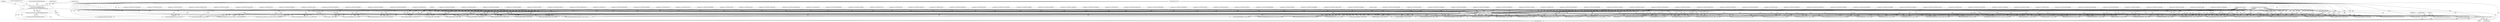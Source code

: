 digraph "0_libming_2be22fcf56a223dafe8de0e8a20fe20e8bbdb0b9@pointer" {
"1000251" [label="(Call,decompileINITOBJECT(n, actions, maxn))"];
"1000125" [label="(Call,OpCode(actions, n, maxn))"];
"1000102" [label="(MethodParameterIn,SWF_ACTION *actions)"];
"1000105" [label="(Call,fprintf(stderr,\"%d:\tACTION[%3.3d]: %s\n\",\n \t        actions[n].SWF_ACTIONRECORD.Offset, n, \n \t        actionName(actions[n].SWF_ACTIONRECORD.ActionCode)))"];
"1000101" [label="(MethodParameterIn,int n)"];
"1000116" [label="(Call,actionName(actions[n].SWF_ACTIONRECORD.ActionCode))"];
"1000103" [label="(MethodParameterIn,int maxn)"];
"1000133" [label="(JumpTarget,case SWFACTION_CONSTANTPOOL:)"];
"1000124" [label="(ControlStructure,switch(OpCode(actions, n, maxn)))"];
"1000177" [label="(JumpTarget,case SWFACTION_GETURL:)"];
"1000629" [label="(JumpTarget,case SWFACTION_THROW:)"];
"1000438" [label="(Call,decompileArithmeticOp(n, actions, maxn))"];
"1000388" [label="(JumpTarget,case SWFACTION_DEFINEFUNCTION:)"];
"1000279" [label="(Call,decompileSETMEMBER(n, actions, maxn))"];
"1000573" [label="(Call,decompile_Null_ArgBuiltInFunctionCall(n, actions, maxn,\"toggleHighQuality\"))"];
"1000420" [label="(JumpTarget,case SWFACTION_SUBTRACT:)"];
"1000597" [label="(JumpTarget,case SWFACTION_DUPLICATECLIP:)"];
"1000252" [label="(Identifier,n)"];
"1000536" [label="(JumpTarget,case SWFACTION_STOP:)"];
"1000416" [label="(JumpTarget,case SWFACTION_SHIFTRIGHT:)"];
"1000623" [label="(JumpTarget,case SWFACTION_CASTOP:)"];
"1000264" [label="(JumpTarget,case SWFACTION_NEWMETHOD:)"];
"1000642" [label="(Call,outputSWF_ACTION(n,&actions[n]))"];
"1000552" [label="(Call,decompile_Null_ArgBuiltInFunctionCall(n, actions, maxn,\"prevFrame\"))"];
"1000257" [label="(JumpTarget,case SWFACTION_NEWOBJECT:)"];
"1000503" [label="(Call,decompileSingleArgBuiltInFunctionCall(n, actions, maxn,\"String\"))"];
"1000357" [label="(Call,decompileIF(n, actions, maxn))"];
"1000250" [label="(JumpTarget,case SWFACTION_INITOBJECT:)"];
"1000129" [label="(Block,)"];
"1000417" [label="(JumpTarget,case SWFACTION_SHIFTRIGHT2:)"];
"1000272" [label="(Call,decompileGETMEMBER(n, actions, maxn))"];
"1000442" [label="(JumpTarget,case SWFACTION_POP:)"];
"1000127" [label="(Identifier,n)"];
"1000510" [label="(Call,decompileSingleArgBuiltInFunctionCall(n, actions, maxn,\"Number\"))"];
"1000201" [label="(JumpTarget,case SWFACTION_STACKSWAP:)"];
"1000428" [label="(JumpTarget,case SWFACTION_EQUALS2:)"];
"1000375" [label="(JumpTarget,case SWFACTION_ENUMERATE2 :)"];
"1000301" [label="(Call,decompileSETVARIABLE(n, actions, maxn, 1))"];
"1000432" [label="(JumpTarget,case SWFACTION_GREATER:)"];
"1000473" [label="(JumpTarget,case SWFACTION_TYPEOF:)"];
"1000362" [label="(Call,decompileWITH(n, actions, maxn))"];
"1000434" [label="(JumpTarget,case SWFACTION_STRINGEQ:)"];
"1000225" [label="(Call,decompileGETTIME(n, actions, maxn))"];
"1000308" [label="(JumpTarget,case SWFACTION_DEFINELOCAL2:)"];
"1000355" [label="(JumpTarget,case SWFACTION_IF:)"];
"1000612" [label="(Call,decompileSETTARGET(n, actions, maxn,1))"];
"1000426" [label="(JumpTarget,case SWFACTION_BITWISEXOR:)"];
"1000404" [label="(Call,decompileCALLFUNCTION(n, actions, maxn))"];
"1000322" [label="(JumpTarget,case SWFACTION_INCREMENT:)"];
"1000185" [label="(JumpTarget,case SWFACTION_PUSH:)"];
"1000423" [label="(JumpTarget,case SWFACTION_MODULO:)"];
"1000209" [label="(JumpTarget,case SWFACTION_SETPROPERTY:)"];
"1000361" [label="(JumpTarget,case SWFACTION_WITH:)"];
"1000258" [label="(Call,decompileNEWOBJECT(n, actions, maxn))"];
"1000116" [label="(Call,actionName(actions[n].SWF_ACTIONRECORD.ActionCode))"];
"1000330" [label="(Call,decompileSTOREREGISTER(n, actions, maxn))"];
"1000496" [label="(Call,decompileSingleArgBuiltInFunctionCall(n, actions, maxn,\"int\"))"];
"1000336" [label="(JumpTarget,case SWFACTION_JUMP:)"];
"1000564" [label="(JumpTarget,case SWFACTION_STOPSOUNDS:)"];
"1000265" [label="(Call,decompileNEWMETHOD(n, actions, maxn))"];
"1000517" [label="(Call,decompileSingleArgBuiltInFunctionCall(n, actions, maxn,\"random\"))"];
"1000329" [label="(JumpTarget,case SWFACTION_STOREREGISTER:)"];
"1000524" [label="(Call,decompileSingleArgBuiltInFunctionCall(n, actions, maxn,\"length\"))"];
"1000480" [label="(JumpTarget,case SWFACTION_ORD:)"];
"1000324" [label="(Call,decompileINCR_DECR(n, actions, maxn,1))"];
"1000286" [label="(Call,decompileGETVARIABLE(n, actions, maxn))"];
"1000253" [label="(Identifier,actions)"];
"1000424" [label="(JumpTarget,case SWFACTION_BITWISEAND:)"];
"1000115" [label="(Identifier,n)"];
"1000625" [label="(Call,decompileCAST(n, actions, maxn))"];
"1000433" [label="(JumpTarget,case SWFACTION_LESSTHAN:)"];
"1000230" [label="(Call,decompileTRACE(n, actions, maxn))"];
"1000429" [label="(JumpTarget,case SWFACTION_LESS2:)"];
"1000105" [label="(Call,fprintf(stderr,\"%d:\tACTION[%3.3d]: %s\n\",\n \t        actions[n].SWF_ACTIONRECORD.Offset, n, \n \t        actionName(actions[n].SWF_ACTIONRECORD.ActionCode)))"];
"1000418" [label="(JumpTarget,case SWFACTION_ADD:)"];
"1000217" [label="(Call,decompileGETPROPERTY(n, actions, maxn))"];
"1000157" [label="(Call,decompileGOTOFRAME2(n, actions, maxn))"];
"1000415" [label="(JumpTarget,case SWFACTION_SHIFTLEFT:)"];
"1000419" [label="(JumpTarget,case SWFACTION_ADD2:)"];
"1000550" [label="(JumpTarget,case SWFACTION_PREVFRAME:)"];
"1000410" [label="(Call,decompileCALLMETHOD(n, actions, maxn))"];
"1000229" [label="(JumpTarget,case SWFACTION_TRACE:)"];
"1000571" [label="(JumpTarget,case SWFACTION_TOGGLEQUALITY:)"];
"1000117" [label="(Call,actions[n].SWF_ACTIONRECORD.ActionCode)"];
"1000107" [label="(Literal,\"%d:\tACTION[%3.3d]: %s\n\")"];
"1000382" [label="(JumpTarget,case SWFACTION_INITARRAY:)"];
"1000384" [label="(Call,decompileINITARRAY(n, actions, maxn))"];
"1000579" [label="(JumpTarget,case SWFACTION_SUBSTRING:)"];
"1000446" [label="(JumpTarget,case SWFACTION_STARTDRAG:)"];
"1000148" [label="(JumpTarget,case SWFACTION_GOTOFRAME:)"];
"1000102" [label="(MethodParameterIn,SWF_ACTION *actions)"];
"1000635" [label="(JumpTarget,case SWFACTION_TRY:)"];
"1000300" [label="(JumpTarget,case SWFACTION_DEFINELOCAL:)"];
"1000543" [label="(JumpTarget,case SWFACTION_NEXTFRAME:)"];
"1000448" [label="(Call,decompileSTARTDRAG(n, actions, maxn))"];
"1000216" [label="(JumpTarget,case SWFACTION_GETPROPERTY:)"];
"1000427" [label="(JumpTarget,case SWFACTION_EQUAL:)"];
"1000104" [label="(Block,)"];
"1000459" [label="(JumpTarget,case SWFACTION_DELETE2:)"];
"1000169" [label="(JumpTarget,case SWFACTION_GETURL2:)"];
"1000143" [label="(Call,decompileGOTOFRAME(n, actions, maxn,1))"];
"1000161" [label="(JumpTarget,case SWFACTION_WAITFORFRAME:)"];
"1000452" [label="(JumpTarget,case SWFACTION_DELETE:)"];
"1000254" [label="(Identifier,maxn)"];
"1000461" [label="(Call,decompileDELETE(n, actions, maxn,1))"];
"1000285" [label="(JumpTarget,case SWFACTION_GETVARIABLE:)"];
"1000585" [label="(JumpTarget,case SWFACTION_STRINGCONCAT:)"];
"1000141" [label="(JumpTarget,case SWFACTION_GOTOLABEL:)"];
"1000641" [label="(JumpTarget,default:)"];
"1000309" [label="(Call,decompileDEFINELOCAL2(n, actions, maxn))"];
"1000435" [label="(JumpTarget,case SWFACTION_STRINGCOMPARE:)"];
"1000343" [label="(Call,decompileRETURN(n, actions, maxn))"];
"1000342" [label="(JumpTarget,case SWFACTION_RETURN:)"];
"1000155" [label="(JumpTarget,case SWFACTION_GOTOFRAME2:)"];
"1000557" [label="(JumpTarget,case SWFACTION_ENDDRAG:)"];
"1000292" [label="(JumpTarget,case SWFACTION_SETVARIABLE:)"];
"1000377" [label="(Call,decompileENUMERATE(n, actions, maxn,1))"];
"1000315" [label="(JumpTarget,case SWFACTION_DECREMENT:)"];
"1000489" [label="(Call,decompileSingleArgBuiltInFunctionCall(n, actions, maxn,\"chr\"))"];
"1000531" [label="(Call,decompile_Null_ArgBuiltInFunctionCall(n, actions, maxn,\"play\"))"];
"1000108" [label="(Call,actions[n].SWF_ACTIONRECORD.Offset)"];
"1000475" [label="(Call,decompileSingleArgBuiltInFunctionCall(n, actions, maxn,\"typeof\"))"];
"1000126" [label="(Identifier,actions)"];
"1000587" [label="(Call,decompileSTRINGCONCAT(n, actions, maxn))"];
"1000468" [label="(Call,decompileSingleArgBuiltInFunctionCall(n, actions, maxn,\"targetPath\"))"];
"1000244" [label="(Call,decompileEXTENDS(n, actions, maxn))"];
"1000431" [label="(JumpTarget,case SWFACTION_LOGICALOR:)"];
"1000351" [label="(Call,decompileLogicalNot(n, actions, maxn))"];
"1000650" [label="(MethodReturn,RET)"];
"1000619" [label="(Call,decompileIMPLEMENTS(n, actions, maxn))"];
"1000101" [label="(MethodParameterIn,int n)"];
"1000494" [label="(JumpTarget,case SWFACTION_INT:)"];
"1000522" [label="(JumpTarget,case SWFACTION_STRINGLENGTH:)"];
"1000271" [label="(JumpTarget,case SWFACTION_GETMEMBER:)"];
"1000349" [label="(JumpTarget,case SWFACTION_LOGICALNOT:)"];
"1000538" [label="(Call,decompile_Null_ArgBuiltInFunctionCall(n, actions, maxn,\"stop\"))"];
"1000293" [label="(Call,decompileSETVARIABLE(n, actions, maxn, 0))"];
"1000223" [label="(JumpTarget,case SWFACTION_GETTIME:)"];
"1000545" [label="(Call,decompile_Null_ArgBuiltInFunctionCall(n, actions, maxn,\"nextFrame\"))"];
"1000617" [label="(JumpTarget,case SWFACTION_IMPLEMENTSOP:)"];
"1000193" [label="(JumpTarget,case SWFACTION_PUSHDUP:)"];
"1000591" [label="(JumpTarget,case SWFACTION_REMOVECLIP:)"];
"1000414" [label="(JumpTarget,case SWFACTION_INSTANCEOF:)"];
"1000603" [label="(JumpTarget,case SWFACTION_SETTARGET:)"];
"1000605" [label="(Call,decompileSETTARGET(n, actions, maxn,0))"];
"1000529" [label="(JumpTarget,case SWFACTION_PLAY:)"];
"1000338" [label="(Call,decompileJUMP(n, actions, maxn))"];
"1000610" [label="(JumpTarget,case SWFACTION_SETTARGET2:)"];
"1000599" [label="(Call,decompileDUPLICATECLIP(n, actions, maxn))"];
"1000128" [label="(Identifier,maxn)"];
"1000150" [label="(Call,decompileGOTOFRAME(n, actions, maxn,0))"];
"1000436" [label="(JumpTarget,case SWFACTION_STRICTEQUALS:)"];
"1000454" [label="(Call,decompileDELETE(n, actions, maxn,0))"];
"1000210" [label="(Call,decompileSETPROPERTY(n, actions, maxn))"];
"1000368" [label="(JumpTarget,case SWFACTION_ENUMERATE:)"];
"1000581" [label="(Call,decompileSUBSTRING(n, actions, maxn))"];
"1000390" [label="(Call,decompileDEFINEFUNCTION(n, actions, maxn,0))"];
"1000125" [label="(Call,OpCode(actions, n, maxn))"];
"1000578" [label="(JumpTarget,case SWFACTION_MBSUBSTRING:)"];
"1000251" [label="(Call,decompileINITOBJECT(n, actions, maxn))"];
"1000508" [label="(JumpTarget,case SWFACTION_TONUMBER:)"];
"1000256" [label="(Literal,0)"];
"1000408" [label="(JumpTarget,case SWFACTION_CALLMETHOD:)"];
"1000395" [label="(JumpTarget,case SWFACTION_DEFINEFUNCTION2:)"];
"1000397" [label="(Call,decompileDEFINEFUNCTION(n, actions, maxn,1))"];
"1000130" [label="(JumpTarget,case SWFACTION_END:)"];
"1000402" [label="(JumpTarget,case SWFACTION_CALLFUNCTION:)"];
"1000559" [label="(Call,decompile_Null_ArgBuiltInFunctionCall(n, actions, maxn,\"stopDrag\"))"];
"1000236" [label="(JumpTarget,case SWFACTION_CALLFRAME:)"];
"1000501" [label="(JumpTarget,case SWFACTION_TOSTRING:)"];
"1000566" [label="(Call,decompile_Null_ArgBuiltInFunctionCall(n, actions, maxn,\"stopAllSounds\"))"];
"1000487" [label="(JumpTarget,case SWFACTION_CHR:)"];
"1000466" [label="(JumpTarget,case SWFACTION_TARGETPATH:)"];
"1000515" [label="(JumpTarget,case SWFACTION_RANDOMNUMBER:)"];
"1000370" [label="(Call,decompileENUMERATE(n, actions, maxn, 0))"];
"1000593" [label="(Call,decompileREMOVECLIP(n, actions, maxn))"];
"1000103" [label="(MethodParameterIn,int maxn)"];
"1000106" [label="(Identifier,stderr)"];
"1000425" [label="(JumpTarget,case SWFACTION_BITWISEOR:)"];
"1000237" [label="(Call,decompileCALLFRAME(n, actions, maxn))"];
"1000482" [label="(Call,decompileSingleArgBuiltInFunctionCall(n, actions, maxn,\"ord\"))"];
"1000243" [label="(JumpTarget,case SWFACTION_EXTENDS:)"];
"1000430" [label="(JumpTarget,case SWFACTION_LOGICALAND:)"];
"1000631" [label="(Call,decompileTHROW(n, actions, maxn))"];
"1000421" [label="(JumpTarget,case SWFACTION_MULTIPLY:)"];
"1000317" [label="(Call,decompileINCR_DECR(n, actions, maxn, 0))"];
"1000422" [label="(JumpTarget,case SWFACTION_DIVIDE:)"];
"1000278" [label="(JumpTarget,case SWFACTION_SETMEMBER:)"];
"1000637" [label="(Call,decompileTRY(n, actions, maxn))"];
"1000251" -> "1000129"  [label="AST: "];
"1000251" -> "1000254"  [label="CFG: "];
"1000252" -> "1000251"  [label="AST: "];
"1000253" -> "1000251"  [label="AST: "];
"1000254" -> "1000251"  [label="AST: "];
"1000256" -> "1000251"  [label="CFG: "];
"1000251" -> "1000650"  [label="DDG: "];
"1000251" -> "1000650"  [label="DDG: "];
"1000251" -> "1000650"  [label="DDG: "];
"1000251" -> "1000650"  [label="DDG: "];
"1000125" -> "1000251"  [label="DDG: "];
"1000125" -> "1000251"  [label="DDG: "];
"1000125" -> "1000251"  [label="DDG: "];
"1000101" -> "1000251"  [label="DDG: "];
"1000102" -> "1000251"  [label="DDG: "];
"1000103" -> "1000251"  [label="DDG: "];
"1000125" -> "1000124"  [label="AST: "];
"1000125" -> "1000128"  [label="CFG: "];
"1000126" -> "1000125"  [label="AST: "];
"1000127" -> "1000125"  [label="AST: "];
"1000128" -> "1000125"  [label="AST: "];
"1000130" -> "1000125"  [label="CFG: "];
"1000133" -> "1000125"  [label="CFG: "];
"1000141" -> "1000125"  [label="CFG: "];
"1000148" -> "1000125"  [label="CFG: "];
"1000155" -> "1000125"  [label="CFG: "];
"1000161" -> "1000125"  [label="CFG: "];
"1000169" -> "1000125"  [label="CFG: "];
"1000177" -> "1000125"  [label="CFG: "];
"1000185" -> "1000125"  [label="CFG: "];
"1000193" -> "1000125"  [label="CFG: "];
"1000201" -> "1000125"  [label="CFG: "];
"1000209" -> "1000125"  [label="CFG: "];
"1000216" -> "1000125"  [label="CFG: "];
"1000223" -> "1000125"  [label="CFG: "];
"1000229" -> "1000125"  [label="CFG: "];
"1000236" -> "1000125"  [label="CFG: "];
"1000243" -> "1000125"  [label="CFG: "];
"1000250" -> "1000125"  [label="CFG: "];
"1000257" -> "1000125"  [label="CFG: "];
"1000264" -> "1000125"  [label="CFG: "];
"1000271" -> "1000125"  [label="CFG: "];
"1000278" -> "1000125"  [label="CFG: "];
"1000285" -> "1000125"  [label="CFG: "];
"1000292" -> "1000125"  [label="CFG: "];
"1000300" -> "1000125"  [label="CFG: "];
"1000308" -> "1000125"  [label="CFG: "];
"1000315" -> "1000125"  [label="CFG: "];
"1000322" -> "1000125"  [label="CFG: "];
"1000329" -> "1000125"  [label="CFG: "];
"1000336" -> "1000125"  [label="CFG: "];
"1000342" -> "1000125"  [label="CFG: "];
"1000349" -> "1000125"  [label="CFG: "];
"1000355" -> "1000125"  [label="CFG: "];
"1000361" -> "1000125"  [label="CFG: "];
"1000368" -> "1000125"  [label="CFG: "];
"1000375" -> "1000125"  [label="CFG: "];
"1000382" -> "1000125"  [label="CFG: "];
"1000388" -> "1000125"  [label="CFG: "];
"1000395" -> "1000125"  [label="CFG: "];
"1000402" -> "1000125"  [label="CFG: "];
"1000408" -> "1000125"  [label="CFG: "];
"1000414" -> "1000125"  [label="CFG: "];
"1000415" -> "1000125"  [label="CFG: "];
"1000416" -> "1000125"  [label="CFG: "];
"1000417" -> "1000125"  [label="CFG: "];
"1000418" -> "1000125"  [label="CFG: "];
"1000419" -> "1000125"  [label="CFG: "];
"1000420" -> "1000125"  [label="CFG: "];
"1000421" -> "1000125"  [label="CFG: "];
"1000422" -> "1000125"  [label="CFG: "];
"1000423" -> "1000125"  [label="CFG: "];
"1000424" -> "1000125"  [label="CFG: "];
"1000425" -> "1000125"  [label="CFG: "];
"1000426" -> "1000125"  [label="CFG: "];
"1000427" -> "1000125"  [label="CFG: "];
"1000428" -> "1000125"  [label="CFG: "];
"1000429" -> "1000125"  [label="CFG: "];
"1000430" -> "1000125"  [label="CFG: "];
"1000431" -> "1000125"  [label="CFG: "];
"1000432" -> "1000125"  [label="CFG: "];
"1000433" -> "1000125"  [label="CFG: "];
"1000434" -> "1000125"  [label="CFG: "];
"1000435" -> "1000125"  [label="CFG: "];
"1000436" -> "1000125"  [label="CFG: "];
"1000442" -> "1000125"  [label="CFG: "];
"1000446" -> "1000125"  [label="CFG: "];
"1000452" -> "1000125"  [label="CFG: "];
"1000459" -> "1000125"  [label="CFG: "];
"1000466" -> "1000125"  [label="CFG: "];
"1000473" -> "1000125"  [label="CFG: "];
"1000480" -> "1000125"  [label="CFG: "];
"1000487" -> "1000125"  [label="CFG: "];
"1000494" -> "1000125"  [label="CFG: "];
"1000501" -> "1000125"  [label="CFG: "];
"1000508" -> "1000125"  [label="CFG: "];
"1000515" -> "1000125"  [label="CFG: "];
"1000522" -> "1000125"  [label="CFG: "];
"1000529" -> "1000125"  [label="CFG: "];
"1000536" -> "1000125"  [label="CFG: "];
"1000543" -> "1000125"  [label="CFG: "];
"1000550" -> "1000125"  [label="CFG: "];
"1000557" -> "1000125"  [label="CFG: "];
"1000564" -> "1000125"  [label="CFG: "];
"1000571" -> "1000125"  [label="CFG: "];
"1000578" -> "1000125"  [label="CFG: "];
"1000579" -> "1000125"  [label="CFG: "];
"1000585" -> "1000125"  [label="CFG: "];
"1000591" -> "1000125"  [label="CFG: "];
"1000597" -> "1000125"  [label="CFG: "];
"1000603" -> "1000125"  [label="CFG: "];
"1000610" -> "1000125"  [label="CFG: "];
"1000617" -> "1000125"  [label="CFG: "];
"1000623" -> "1000125"  [label="CFG: "];
"1000629" -> "1000125"  [label="CFG: "];
"1000635" -> "1000125"  [label="CFG: "];
"1000641" -> "1000125"  [label="CFG: "];
"1000125" -> "1000650"  [label="DDG: "];
"1000125" -> "1000650"  [label="DDG: "];
"1000125" -> "1000650"  [label="DDG: "];
"1000125" -> "1000650"  [label="DDG: "];
"1000102" -> "1000125"  [label="DDG: "];
"1000105" -> "1000125"  [label="DDG: "];
"1000101" -> "1000125"  [label="DDG: "];
"1000103" -> "1000125"  [label="DDG: "];
"1000125" -> "1000143"  [label="DDG: "];
"1000125" -> "1000143"  [label="DDG: "];
"1000125" -> "1000143"  [label="DDG: "];
"1000125" -> "1000150"  [label="DDG: "];
"1000125" -> "1000150"  [label="DDG: "];
"1000125" -> "1000150"  [label="DDG: "];
"1000125" -> "1000157"  [label="DDG: "];
"1000125" -> "1000157"  [label="DDG: "];
"1000125" -> "1000157"  [label="DDG: "];
"1000125" -> "1000210"  [label="DDG: "];
"1000125" -> "1000210"  [label="DDG: "];
"1000125" -> "1000210"  [label="DDG: "];
"1000125" -> "1000217"  [label="DDG: "];
"1000125" -> "1000217"  [label="DDG: "];
"1000125" -> "1000217"  [label="DDG: "];
"1000125" -> "1000225"  [label="DDG: "];
"1000125" -> "1000225"  [label="DDG: "];
"1000125" -> "1000225"  [label="DDG: "];
"1000125" -> "1000230"  [label="DDG: "];
"1000125" -> "1000230"  [label="DDG: "];
"1000125" -> "1000230"  [label="DDG: "];
"1000125" -> "1000237"  [label="DDG: "];
"1000125" -> "1000237"  [label="DDG: "];
"1000125" -> "1000237"  [label="DDG: "];
"1000125" -> "1000244"  [label="DDG: "];
"1000125" -> "1000244"  [label="DDG: "];
"1000125" -> "1000244"  [label="DDG: "];
"1000125" -> "1000258"  [label="DDG: "];
"1000125" -> "1000258"  [label="DDG: "];
"1000125" -> "1000258"  [label="DDG: "];
"1000125" -> "1000265"  [label="DDG: "];
"1000125" -> "1000265"  [label="DDG: "];
"1000125" -> "1000265"  [label="DDG: "];
"1000125" -> "1000272"  [label="DDG: "];
"1000125" -> "1000272"  [label="DDG: "];
"1000125" -> "1000272"  [label="DDG: "];
"1000125" -> "1000279"  [label="DDG: "];
"1000125" -> "1000279"  [label="DDG: "];
"1000125" -> "1000279"  [label="DDG: "];
"1000125" -> "1000286"  [label="DDG: "];
"1000125" -> "1000286"  [label="DDG: "];
"1000125" -> "1000286"  [label="DDG: "];
"1000125" -> "1000293"  [label="DDG: "];
"1000125" -> "1000293"  [label="DDG: "];
"1000125" -> "1000293"  [label="DDG: "];
"1000125" -> "1000301"  [label="DDG: "];
"1000125" -> "1000301"  [label="DDG: "];
"1000125" -> "1000301"  [label="DDG: "];
"1000125" -> "1000309"  [label="DDG: "];
"1000125" -> "1000309"  [label="DDG: "];
"1000125" -> "1000309"  [label="DDG: "];
"1000125" -> "1000317"  [label="DDG: "];
"1000125" -> "1000317"  [label="DDG: "];
"1000125" -> "1000317"  [label="DDG: "];
"1000125" -> "1000324"  [label="DDG: "];
"1000125" -> "1000324"  [label="DDG: "];
"1000125" -> "1000324"  [label="DDG: "];
"1000125" -> "1000330"  [label="DDG: "];
"1000125" -> "1000330"  [label="DDG: "];
"1000125" -> "1000330"  [label="DDG: "];
"1000125" -> "1000338"  [label="DDG: "];
"1000125" -> "1000338"  [label="DDG: "];
"1000125" -> "1000338"  [label="DDG: "];
"1000125" -> "1000343"  [label="DDG: "];
"1000125" -> "1000343"  [label="DDG: "];
"1000125" -> "1000343"  [label="DDG: "];
"1000125" -> "1000351"  [label="DDG: "];
"1000125" -> "1000351"  [label="DDG: "];
"1000125" -> "1000351"  [label="DDG: "];
"1000125" -> "1000357"  [label="DDG: "];
"1000125" -> "1000357"  [label="DDG: "];
"1000125" -> "1000357"  [label="DDG: "];
"1000125" -> "1000362"  [label="DDG: "];
"1000125" -> "1000362"  [label="DDG: "];
"1000125" -> "1000362"  [label="DDG: "];
"1000125" -> "1000370"  [label="DDG: "];
"1000125" -> "1000370"  [label="DDG: "];
"1000125" -> "1000370"  [label="DDG: "];
"1000125" -> "1000377"  [label="DDG: "];
"1000125" -> "1000377"  [label="DDG: "];
"1000125" -> "1000377"  [label="DDG: "];
"1000125" -> "1000384"  [label="DDG: "];
"1000125" -> "1000384"  [label="DDG: "];
"1000125" -> "1000384"  [label="DDG: "];
"1000125" -> "1000390"  [label="DDG: "];
"1000125" -> "1000390"  [label="DDG: "];
"1000125" -> "1000390"  [label="DDG: "];
"1000125" -> "1000397"  [label="DDG: "];
"1000125" -> "1000397"  [label="DDG: "];
"1000125" -> "1000397"  [label="DDG: "];
"1000125" -> "1000404"  [label="DDG: "];
"1000125" -> "1000404"  [label="DDG: "];
"1000125" -> "1000404"  [label="DDG: "];
"1000125" -> "1000410"  [label="DDG: "];
"1000125" -> "1000410"  [label="DDG: "];
"1000125" -> "1000410"  [label="DDG: "];
"1000125" -> "1000438"  [label="DDG: "];
"1000125" -> "1000438"  [label="DDG: "];
"1000125" -> "1000438"  [label="DDG: "];
"1000125" -> "1000448"  [label="DDG: "];
"1000125" -> "1000448"  [label="DDG: "];
"1000125" -> "1000448"  [label="DDG: "];
"1000125" -> "1000454"  [label="DDG: "];
"1000125" -> "1000454"  [label="DDG: "];
"1000125" -> "1000454"  [label="DDG: "];
"1000125" -> "1000461"  [label="DDG: "];
"1000125" -> "1000461"  [label="DDG: "];
"1000125" -> "1000461"  [label="DDG: "];
"1000125" -> "1000468"  [label="DDG: "];
"1000125" -> "1000468"  [label="DDG: "];
"1000125" -> "1000468"  [label="DDG: "];
"1000125" -> "1000475"  [label="DDG: "];
"1000125" -> "1000475"  [label="DDG: "];
"1000125" -> "1000475"  [label="DDG: "];
"1000125" -> "1000482"  [label="DDG: "];
"1000125" -> "1000482"  [label="DDG: "];
"1000125" -> "1000482"  [label="DDG: "];
"1000125" -> "1000489"  [label="DDG: "];
"1000125" -> "1000489"  [label="DDG: "];
"1000125" -> "1000489"  [label="DDG: "];
"1000125" -> "1000496"  [label="DDG: "];
"1000125" -> "1000496"  [label="DDG: "];
"1000125" -> "1000496"  [label="DDG: "];
"1000125" -> "1000503"  [label="DDG: "];
"1000125" -> "1000503"  [label="DDG: "];
"1000125" -> "1000503"  [label="DDG: "];
"1000125" -> "1000510"  [label="DDG: "];
"1000125" -> "1000510"  [label="DDG: "];
"1000125" -> "1000510"  [label="DDG: "];
"1000125" -> "1000517"  [label="DDG: "];
"1000125" -> "1000517"  [label="DDG: "];
"1000125" -> "1000517"  [label="DDG: "];
"1000125" -> "1000524"  [label="DDG: "];
"1000125" -> "1000524"  [label="DDG: "];
"1000125" -> "1000524"  [label="DDG: "];
"1000125" -> "1000531"  [label="DDG: "];
"1000125" -> "1000531"  [label="DDG: "];
"1000125" -> "1000531"  [label="DDG: "];
"1000125" -> "1000538"  [label="DDG: "];
"1000125" -> "1000538"  [label="DDG: "];
"1000125" -> "1000538"  [label="DDG: "];
"1000125" -> "1000545"  [label="DDG: "];
"1000125" -> "1000545"  [label="DDG: "];
"1000125" -> "1000545"  [label="DDG: "];
"1000125" -> "1000552"  [label="DDG: "];
"1000125" -> "1000552"  [label="DDG: "];
"1000125" -> "1000552"  [label="DDG: "];
"1000125" -> "1000559"  [label="DDG: "];
"1000125" -> "1000559"  [label="DDG: "];
"1000125" -> "1000559"  [label="DDG: "];
"1000125" -> "1000566"  [label="DDG: "];
"1000125" -> "1000566"  [label="DDG: "];
"1000125" -> "1000566"  [label="DDG: "];
"1000125" -> "1000573"  [label="DDG: "];
"1000125" -> "1000573"  [label="DDG: "];
"1000125" -> "1000573"  [label="DDG: "];
"1000125" -> "1000581"  [label="DDG: "];
"1000125" -> "1000581"  [label="DDG: "];
"1000125" -> "1000581"  [label="DDG: "];
"1000125" -> "1000587"  [label="DDG: "];
"1000125" -> "1000587"  [label="DDG: "];
"1000125" -> "1000587"  [label="DDG: "];
"1000125" -> "1000593"  [label="DDG: "];
"1000125" -> "1000593"  [label="DDG: "];
"1000125" -> "1000593"  [label="DDG: "];
"1000125" -> "1000599"  [label="DDG: "];
"1000125" -> "1000599"  [label="DDG: "];
"1000125" -> "1000599"  [label="DDG: "];
"1000125" -> "1000605"  [label="DDG: "];
"1000125" -> "1000605"  [label="DDG: "];
"1000125" -> "1000605"  [label="DDG: "];
"1000125" -> "1000612"  [label="DDG: "];
"1000125" -> "1000612"  [label="DDG: "];
"1000125" -> "1000612"  [label="DDG: "];
"1000125" -> "1000619"  [label="DDG: "];
"1000125" -> "1000619"  [label="DDG: "];
"1000125" -> "1000619"  [label="DDG: "];
"1000125" -> "1000625"  [label="DDG: "];
"1000125" -> "1000625"  [label="DDG: "];
"1000125" -> "1000625"  [label="DDG: "];
"1000125" -> "1000631"  [label="DDG: "];
"1000125" -> "1000631"  [label="DDG: "];
"1000125" -> "1000631"  [label="DDG: "];
"1000125" -> "1000637"  [label="DDG: "];
"1000125" -> "1000637"  [label="DDG: "];
"1000125" -> "1000637"  [label="DDG: "];
"1000125" -> "1000642"  [label="DDG: "];
"1000102" -> "1000100"  [label="AST: "];
"1000102" -> "1000650"  [label="DDG: "];
"1000102" -> "1000143"  [label="DDG: "];
"1000102" -> "1000150"  [label="DDG: "];
"1000102" -> "1000157"  [label="DDG: "];
"1000102" -> "1000210"  [label="DDG: "];
"1000102" -> "1000217"  [label="DDG: "];
"1000102" -> "1000225"  [label="DDG: "];
"1000102" -> "1000230"  [label="DDG: "];
"1000102" -> "1000237"  [label="DDG: "];
"1000102" -> "1000244"  [label="DDG: "];
"1000102" -> "1000258"  [label="DDG: "];
"1000102" -> "1000265"  [label="DDG: "];
"1000102" -> "1000272"  [label="DDG: "];
"1000102" -> "1000279"  [label="DDG: "];
"1000102" -> "1000286"  [label="DDG: "];
"1000102" -> "1000293"  [label="DDG: "];
"1000102" -> "1000301"  [label="DDG: "];
"1000102" -> "1000309"  [label="DDG: "];
"1000102" -> "1000317"  [label="DDG: "];
"1000102" -> "1000324"  [label="DDG: "];
"1000102" -> "1000330"  [label="DDG: "];
"1000102" -> "1000338"  [label="DDG: "];
"1000102" -> "1000343"  [label="DDG: "];
"1000102" -> "1000351"  [label="DDG: "];
"1000102" -> "1000357"  [label="DDG: "];
"1000102" -> "1000362"  [label="DDG: "];
"1000102" -> "1000370"  [label="DDG: "];
"1000102" -> "1000377"  [label="DDG: "];
"1000102" -> "1000384"  [label="DDG: "];
"1000102" -> "1000390"  [label="DDG: "];
"1000102" -> "1000397"  [label="DDG: "];
"1000102" -> "1000404"  [label="DDG: "];
"1000102" -> "1000410"  [label="DDG: "];
"1000102" -> "1000438"  [label="DDG: "];
"1000102" -> "1000448"  [label="DDG: "];
"1000102" -> "1000454"  [label="DDG: "];
"1000102" -> "1000461"  [label="DDG: "];
"1000102" -> "1000468"  [label="DDG: "];
"1000102" -> "1000475"  [label="DDG: "];
"1000102" -> "1000482"  [label="DDG: "];
"1000102" -> "1000489"  [label="DDG: "];
"1000102" -> "1000496"  [label="DDG: "];
"1000102" -> "1000503"  [label="DDG: "];
"1000102" -> "1000510"  [label="DDG: "];
"1000102" -> "1000517"  [label="DDG: "];
"1000102" -> "1000524"  [label="DDG: "];
"1000102" -> "1000531"  [label="DDG: "];
"1000102" -> "1000538"  [label="DDG: "];
"1000102" -> "1000545"  [label="DDG: "];
"1000102" -> "1000552"  [label="DDG: "];
"1000102" -> "1000559"  [label="DDG: "];
"1000102" -> "1000566"  [label="DDG: "];
"1000102" -> "1000573"  [label="DDG: "];
"1000102" -> "1000581"  [label="DDG: "];
"1000102" -> "1000587"  [label="DDG: "];
"1000102" -> "1000593"  [label="DDG: "];
"1000102" -> "1000599"  [label="DDG: "];
"1000102" -> "1000605"  [label="DDG: "];
"1000102" -> "1000612"  [label="DDG: "];
"1000102" -> "1000619"  [label="DDG: "];
"1000102" -> "1000625"  [label="DDG: "];
"1000102" -> "1000631"  [label="DDG: "];
"1000102" -> "1000637"  [label="DDG: "];
"1000105" -> "1000104"  [label="AST: "];
"1000105" -> "1000116"  [label="CFG: "];
"1000106" -> "1000105"  [label="AST: "];
"1000107" -> "1000105"  [label="AST: "];
"1000108" -> "1000105"  [label="AST: "];
"1000115" -> "1000105"  [label="AST: "];
"1000116" -> "1000105"  [label="AST: "];
"1000126" -> "1000105"  [label="CFG: "];
"1000105" -> "1000650"  [label="DDG: "];
"1000105" -> "1000650"  [label="DDG: "];
"1000105" -> "1000650"  [label="DDG: "];
"1000105" -> "1000650"  [label="DDG: "];
"1000101" -> "1000105"  [label="DDG: "];
"1000116" -> "1000105"  [label="DDG: "];
"1000101" -> "1000100"  [label="AST: "];
"1000101" -> "1000650"  [label="DDG: "];
"1000101" -> "1000143"  [label="DDG: "];
"1000101" -> "1000150"  [label="DDG: "];
"1000101" -> "1000157"  [label="DDG: "];
"1000101" -> "1000210"  [label="DDG: "];
"1000101" -> "1000217"  [label="DDG: "];
"1000101" -> "1000225"  [label="DDG: "];
"1000101" -> "1000230"  [label="DDG: "];
"1000101" -> "1000237"  [label="DDG: "];
"1000101" -> "1000244"  [label="DDG: "];
"1000101" -> "1000258"  [label="DDG: "];
"1000101" -> "1000265"  [label="DDG: "];
"1000101" -> "1000272"  [label="DDG: "];
"1000101" -> "1000279"  [label="DDG: "];
"1000101" -> "1000286"  [label="DDG: "];
"1000101" -> "1000293"  [label="DDG: "];
"1000101" -> "1000301"  [label="DDG: "];
"1000101" -> "1000309"  [label="DDG: "];
"1000101" -> "1000317"  [label="DDG: "];
"1000101" -> "1000324"  [label="DDG: "];
"1000101" -> "1000330"  [label="DDG: "];
"1000101" -> "1000338"  [label="DDG: "];
"1000101" -> "1000343"  [label="DDG: "];
"1000101" -> "1000351"  [label="DDG: "];
"1000101" -> "1000357"  [label="DDG: "];
"1000101" -> "1000362"  [label="DDG: "];
"1000101" -> "1000370"  [label="DDG: "];
"1000101" -> "1000377"  [label="DDG: "];
"1000101" -> "1000384"  [label="DDG: "];
"1000101" -> "1000390"  [label="DDG: "];
"1000101" -> "1000397"  [label="DDG: "];
"1000101" -> "1000404"  [label="DDG: "];
"1000101" -> "1000410"  [label="DDG: "];
"1000101" -> "1000438"  [label="DDG: "];
"1000101" -> "1000448"  [label="DDG: "];
"1000101" -> "1000454"  [label="DDG: "];
"1000101" -> "1000461"  [label="DDG: "];
"1000101" -> "1000468"  [label="DDG: "];
"1000101" -> "1000475"  [label="DDG: "];
"1000101" -> "1000482"  [label="DDG: "];
"1000101" -> "1000489"  [label="DDG: "];
"1000101" -> "1000496"  [label="DDG: "];
"1000101" -> "1000503"  [label="DDG: "];
"1000101" -> "1000510"  [label="DDG: "];
"1000101" -> "1000517"  [label="DDG: "];
"1000101" -> "1000524"  [label="DDG: "];
"1000101" -> "1000531"  [label="DDG: "];
"1000101" -> "1000538"  [label="DDG: "];
"1000101" -> "1000545"  [label="DDG: "];
"1000101" -> "1000552"  [label="DDG: "];
"1000101" -> "1000559"  [label="DDG: "];
"1000101" -> "1000566"  [label="DDG: "];
"1000101" -> "1000573"  [label="DDG: "];
"1000101" -> "1000581"  [label="DDG: "];
"1000101" -> "1000587"  [label="DDG: "];
"1000101" -> "1000593"  [label="DDG: "];
"1000101" -> "1000599"  [label="DDG: "];
"1000101" -> "1000605"  [label="DDG: "];
"1000101" -> "1000612"  [label="DDG: "];
"1000101" -> "1000619"  [label="DDG: "];
"1000101" -> "1000625"  [label="DDG: "];
"1000101" -> "1000631"  [label="DDG: "];
"1000101" -> "1000637"  [label="DDG: "];
"1000101" -> "1000642"  [label="DDG: "];
"1000116" -> "1000117"  [label="CFG: "];
"1000117" -> "1000116"  [label="AST: "];
"1000116" -> "1000650"  [label="DDG: "];
"1000103" -> "1000100"  [label="AST: "];
"1000103" -> "1000650"  [label="DDG: "];
"1000103" -> "1000143"  [label="DDG: "];
"1000103" -> "1000150"  [label="DDG: "];
"1000103" -> "1000157"  [label="DDG: "];
"1000103" -> "1000210"  [label="DDG: "];
"1000103" -> "1000217"  [label="DDG: "];
"1000103" -> "1000225"  [label="DDG: "];
"1000103" -> "1000230"  [label="DDG: "];
"1000103" -> "1000237"  [label="DDG: "];
"1000103" -> "1000244"  [label="DDG: "];
"1000103" -> "1000258"  [label="DDG: "];
"1000103" -> "1000265"  [label="DDG: "];
"1000103" -> "1000272"  [label="DDG: "];
"1000103" -> "1000279"  [label="DDG: "];
"1000103" -> "1000286"  [label="DDG: "];
"1000103" -> "1000293"  [label="DDG: "];
"1000103" -> "1000301"  [label="DDG: "];
"1000103" -> "1000309"  [label="DDG: "];
"1000103" -> "1000317"  [label="DDG: "];
"1000103" -> "1000324"  [label="DDG: "];
"1000103" -> "1000330"  [label="DDG: "];
"1000103" -> "1000338"  [label="DDG: "];
"1000103" -> "1000343"  [label="DDG: "];
"1000103" -> "1000351"  [label="DDG: "];
"1000103" -> "1000357"  [label="DDG: "];
"1000103" -> "1000362"  [label="DDG: "];
"1000103" -> "1000370"  [label="DDG: "];
"1000103" -> "1000377"  [label="DDG: "];
"1000103" -> "1000384"  [label="DDG: "];
"1000103" -> "1000390"  [label="DDG: "];
"1000103" -> "1000397"  [label="DDG: "];
"1000103" -> "1000404"  [label="DDG: "];
"1000103" -> "1000410"  [label="DDG: "];
"1000103" -> "1000438"  [label="DDG: "];
"1000103" -> "1000448"  [label="DDG: "];
"1000103" -> "1000454"  [label="DDG: "];
"1000103" -> "1000461"  [label="DDG: "];
"1000103" -> "1000468"  [label="DDG: "];
"1000103" -> "1000475"  [label="DDG: "];
"1000103" -> "1000482"  [label="DDG: "];
"1000103" -> "1000489"  [label="DDG: "];
"1000103" -> "1000496"  [label="DDG: "];
"1000103" -> "1000503"  [label="DDG: "];
"1000103" -> "1000510"  [label="DDG: "];
"1000103" -> "1000517"  [label="DDG: "];
"1000103" -> "1000524"  [label="DDG: "];
"1000103" -> "1000531"  [label="DDG: "];
"1000103" -> "1000538"  [label="DDG: "];
"1000103" -> "1000545"  [label="DDG: "];
"1000103" -> "1000552"  [label="DDG: "];
"1000103" -> "1000559"  [label="DDG: "];
"1000103" -> "1000566"  [label="DDG: "];
"1000103" -> "1000573"  [label="DDG: "];
"1000103" -> "1000581"  [label="DDG: "];
"1000103" -> "1000587"  [label="DDG: "];
"1000103" -> "1000593"  [label="DDG: "];
"1000103" -> "1000599"  [label="DDG: "];
"1000103" -> "1000605"  [label="DDG: "];
"1000103" -> "1000612"  [label="DDG: "];
"1000103" -> "1000619"  [label="DDG: "];
"1000103" -> "1000625"  [label="DDG: "];
"1000103" -> "1000631"  [label="DDG: "];
"1000103" -> "1000637"  [label="DDG: "];
}
